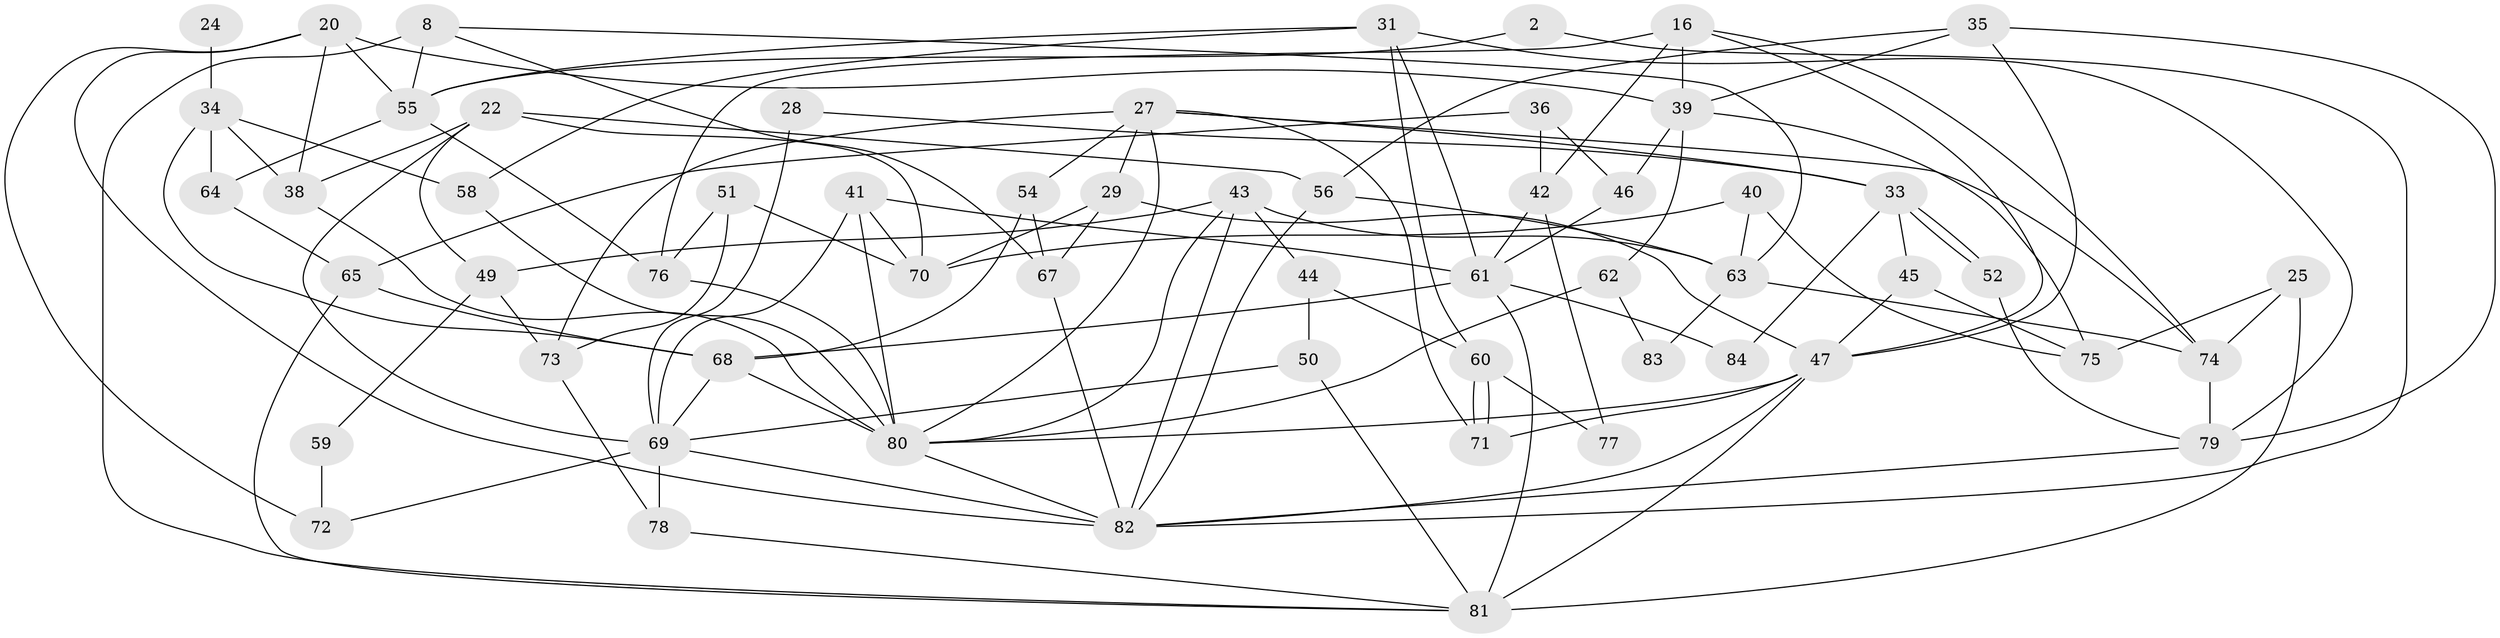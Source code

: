 // original degree distribution, {5: 0.17857142857142858, 2: 0.09523809523809523, 6: 0.10714285714285714, 4: 0.2619047619047619, 3: 0.32142857142857145, 7: 0.023809523809523808, 8: 0.011904761904761904}
// Generated by graph-tools (version 1.1) at 2025/52/03/04/25 21:52:48]
// undirected, 58 vertices, 125 edges
graph export_dot {
graph [start="1"]
  node [color=gray90,style=filled];
  2;
  8;
  16;
  20 [super="+1"];
  22 [super="+11"];
  24;
  25;
  27 [super="+26"];
  28;
  29;
  31;
  33;
  34 [super="+23"];
  35;
  36;
  38;
  39 [super="+13+37"];
  40;
  41 [super="+7"];
  42;
  43;
  44;
  45;
  46;
  47 [super="+18"];
  49;
  50;
  51;
  52;
  54;
  55 [super="+48"];
  56;
  58;
  59;
  60 [super="+17"];
  61;
  62;
  63 [super="+32"];
  64;
  65;
  67 [super="+30"];
  68 [super="+15"];
  69 [super="+53"];
  70 [super="+10"];
  71;
  72;
  73;
  74;
  75;
  76;
  77;
  78;
  79 [super="+14"];
  80 [super="+66+57"];
  81 [super="+19"];
  82 [super="+3"];
  83;
  84;
  2 -- 55;
  2 -- 82;
  8 -- 81;
  8 -- 63;
  8 -- 67;
  8 -- 55;
  16 -- 42;
  16 -- 74;
  16 -- 76;
  16 -- 47;
  16 -- 39;
  20 -- 82;
  20 -- 38 [weight=2];
  20 -- 39 [weight=2];
  20 -- 55 [weight=2];
  20 -- 72;
  22 -- 56;
  22 -- 49;
  22 -- 69;
  22 -- 38;
  22 -- 70;
  24 -- 34 [weight=2];
  25 -- 74;
  25 -- 75;
  25 -- 81;
  27 -- 71;
  27 -- 29 [weight=2];
  27 -- 33;
  27 -- 73;
  27 -- 54;
  27 -- 74;
  27 -- 80;
  28 -- 33;
  28 -- 69 [weight=2];
  29 -- 67;
  29 -- 70;
  29 -- 47;
  31 -- 61;
  31 -- 58;
  31 -- 60;
  31 -- 55;
  31 -- 79;
  33 -- 52;
  33 -- 52;
  33 -- 45;
  33 -- 84;
  34 -- 58;
  34 -- 68 [weight=2];
  34 -- 64 [weight=2];
  34 -- 38;
  35 -- 56;
  35 -- 47;
  35 -- 79;
  35 -- 39;
  36 -- 65;
  36 -- 46;
  36 -- 42;
  38 -- 80 [weight=3];
  39 -- 46;
  39 -- 75;
  39 -- 62;
  40 -- 70;
  40 -- 75;
  40 -- 63;
  41 -- 61 [weight=2];
  41 -- 69 [weight=2];
  41 -- 70;
  41 -- 80;
  42 -- 61;
  42 -- 77;
  43 -- 49;
  43 -- 63 [weight=2];
  43 -- 44;
  43 -- 82;
  43 -- 80;
  44 -- 50;
  44 -- 60;
  45 -- 47;
  45 -- 75;
  46 -- 61;
  47 -- 71;
  47 -- 81 [weight=2];
  47 -- 82;
  47 -- 80;
  49 -- 73;
  49 -- 59;
  50 -- 81;
  50 -- 69;
  51 -- 76;
  51 -- 73;
  51 -- 70;
  52 -- 79;
  54 -- 68;
  54 -- 67;
  55 -- 64;
  55 -- 76;
  56 -- 63;
  56 -- 82;
  58 -- 80;
  59 -- 72;
  60 -- 71 [weight=2];
  60 -- 71;
  60 -- 77;
  61 -- 81;
  61 -- 84;
  61 -- 68;
  62 -- 80;
  62 -- 83;
  63 -- 83;
  63 -- 74;
  64 -- 65;
  65 -- 81;
  65 -- 68;
  67 -- 82 [weight=2];
  68 -- 69;
  68 -- 80;
  69 -- 78;
  69 -- 72;
  69 -- 82;
  73 -- 78;
  74 -- 79;
  76 -- 80;
  78 -- 81;
  79 -- 82;
  80 -- 82;
}
